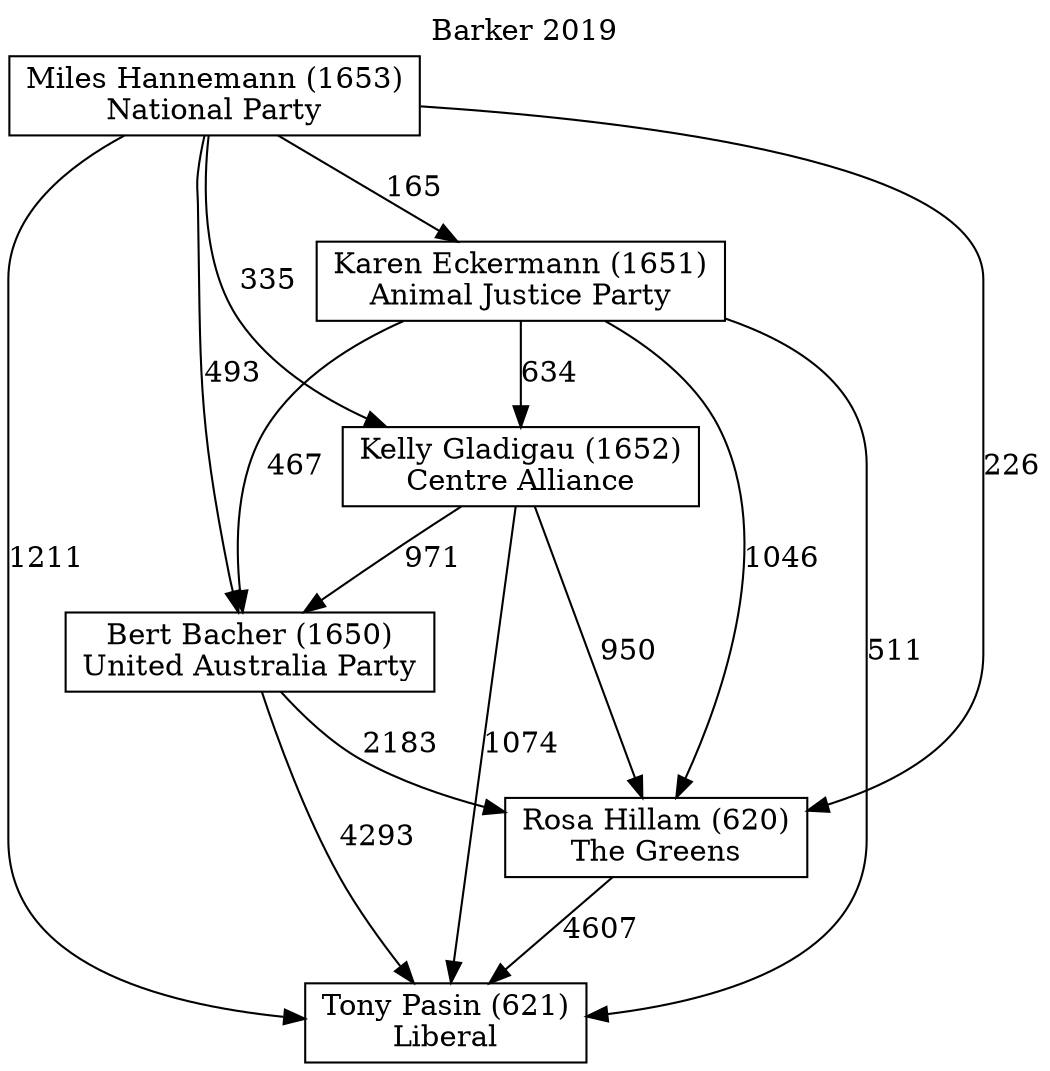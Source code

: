 // House preference flow
digraph "Tony Pasin (621)_Barker_2019" {
	graph [label="Barker 2019" labelloc=t mclimit=10]
	node [shape=box]
	"Tony Pasin (621)" [label="Tony Pasin (621)
Liberal"]
	"Rosa Hillam (620)" [label="Rosa Hillam (620)
The Greens"]
	"Bert Bacher (1650)" [label="Bert Bacher (1650)
United Australia Party"]
	"Kelly Gladigau (1652)" [label="Kelly Gladigau (1652)
Centre Alliance"]
	"Karen Eckermann (1651)" [label="Karen Eckermann (1651)
Animal Justice Party"]
	"Miles Hannemann (1653)" [label="Miles Hannemann (1653)
National Party"]
	"Rosa Hillam (620)" -> "Tony Pasin (621)" [label=4607]
	"Bert Bacher (1650)" -> "Rosa Hillam (620)" [label=2183]
	"Kelly Gladigau (1652)" -> "Bert Bacher (1650)" [label=971]
	"Karen Eckermann (1651)" -> "Kelly Gladigau (1652)" [label=634]
	"Miles Hannemann (1653)" -> "Karen Eckermann (1651)" [label=165]
	"Bert Bacher (1650)" -> "Tony Pasin (621)" [label=4293]
	"Kelly Gladigau (1652)" -> "Tony Pasin (621)" [label=1074]
	"Karen Eckermann (1651)" -> "Tony Pasin (621)" [label=511]
	"Miles Hannemann (1653)" -> "Tony Pasin (621)" [label=1211]
	"Miles Hannemann (1653)" -> "Kelly Gladigau (1652)" [label=335]
	"Karen Eckermann (1651)" -> "Bert Bacher (1650)" [label=467]
	"Miles Hannemann (1653)" -> "Bert Bacher (1650)" [label=493]
	"Kelly Gladigau (1652)" -> "Rosa Hillam (620)" [label=950]
	"Karen Eckermann (1651)" -> "Rosa Hillam (620)" [label=1046]
	"Miles Hannemann (1653)" -> "Rosa Hillam (620)" [label=226]
}
